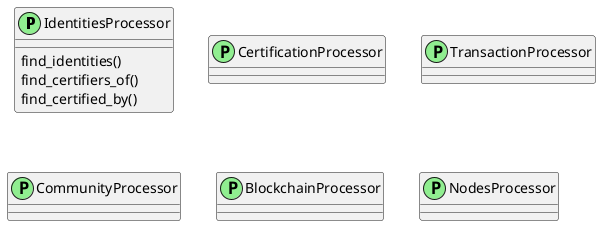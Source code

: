 @startuml


class IdentitiesProcessor  << (P,lightgreen) >> {
    find_identities()
    find_certifiers_of()
    find_certified_by()
}

class CertificationProcessor  << (P,lightgreen) >> {
}
class TransactionProcessor  << (P,lightgreen) >> {
}
class CommunityProcessor  << (P,lightgreen) >> {
}
class BlockchainProcessor  << (P,lightgreen) >> {
}
class NodesProcessor  << (P,lightgreen) >> {
}

@enduml
